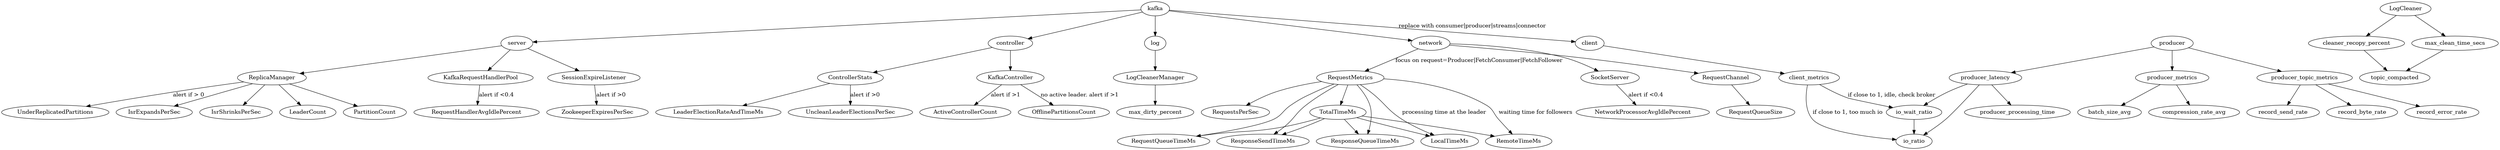 @startuml kafka_metric
digraph kafka_metric {
    kafka -> server
    subgraph server {
        server -> ReplicaManager

        ReplicaManager -> UnderReplicatedPartitions [label="alert if > 0"]
        ReplicaManager -> IsrExpandsPerSec
        ReplicaManager -> IsrShrinksPerSec
        ReplicaManager -> LeaderCount
        ReplicaManager -> PartitionCount

        server -> KafkaRequestHandlerPool
        KafkaRequestHandlerPool -> RequestHandlerAvgIdlePercent [label="alert if <0.4"]
    
        server -> SessionExpireListener
        SessionExpireListener -> ZookeeperExpiresPerSec [label="alert if >0"]
    }
    kafka -> controller 
    subgraph controller {
        controller -> ControllerStats
        controller -> KafkaController

        ControllerStats -> LeaderElectionRateAndTimeMs
        ControllerStats -> UncleanLeaderElectionsPerSec [label="alert if >0"]

        KafkaController -> ActiveControllerCount [label="alert if >1"]
        KafkaController -> OfflinePartitionsCount [label="no active leader. alert if >1"]
    }
    kafka -> log
    subgraph log {
        log -> LogCleanerManager
        LogCleanerManager -> max_dirty_percent
        LogCleaner -> cleaner_recopy_percent
        LogCleaner -> max_clean_time_secs

        cleaner_recopy_percent -> topic_compacted
        max_clean_time_secs -> topic_compacted
    }
    kafka -> network
    subgraph network {
        network -> RequestMetrics [label="focus on request=Producer|FetchConsumer|FetchFollower"]
        RequestMetrics -> RequestsPerSec
        RequestMetrics -> RequestQueueTimeMs
        RequestMetrics -> ResponseSendTimeMs
        RequestMetrics -> ResponseQueueTimeMs
        RequestMetrics -> LocalTimeMs [label="processing time at the leader"]
        RequestMetrics -> RemoteTimeMs [label="waiting time for followers"]
        RequestMetrics -> TotalTimeMs
        TotalTimeMs -> RequestQueueTimeMs
        TotalTimeMs -> LocalTimeMs
        TotalTimeMs -> RemoteTimeMs
        TotalTimeMs -> ResponseQueueTimeMs
        TotalTimeMs -> ResponseSendTimeMs

        network -> SocketServer
        SocketServer -> NetworkProcessorAvgIdlePercent [label="alert if <0.4"]
    
        network -> RequestChannel
        RequestChannel -> RequestQueueSize
    }

    kafka -> client [label="replace with consumer|producer|streams|connector"]
    subgraph client {
        client -> client_metrics
        client_metrics -> io_ratio [label="if close to 1, too much io"] 
        client_metrics -> io_wait_ratio [label="if close to 1, idle, check broker"]
        io_wait_ratio -> io_ratio
    }

    subgraph producer {
        producer -> producer_latency
        producer_latency -> io_wait_ratio
        producer_latency -> io_ratio
        producer_latency -> producer_processing_time

        producer -> producer_metrics
        producer_metrics -> batch_size_avg
        producer_metrics -> compression_rate_avg

        producer -> producer_topic_metrics
        producer_topic_metrics -> record_send_rate
        producer_topic_metrics -> record_byte_rate
        producer_topic_metrics -> record_error_rate
    }
}

@enduml
